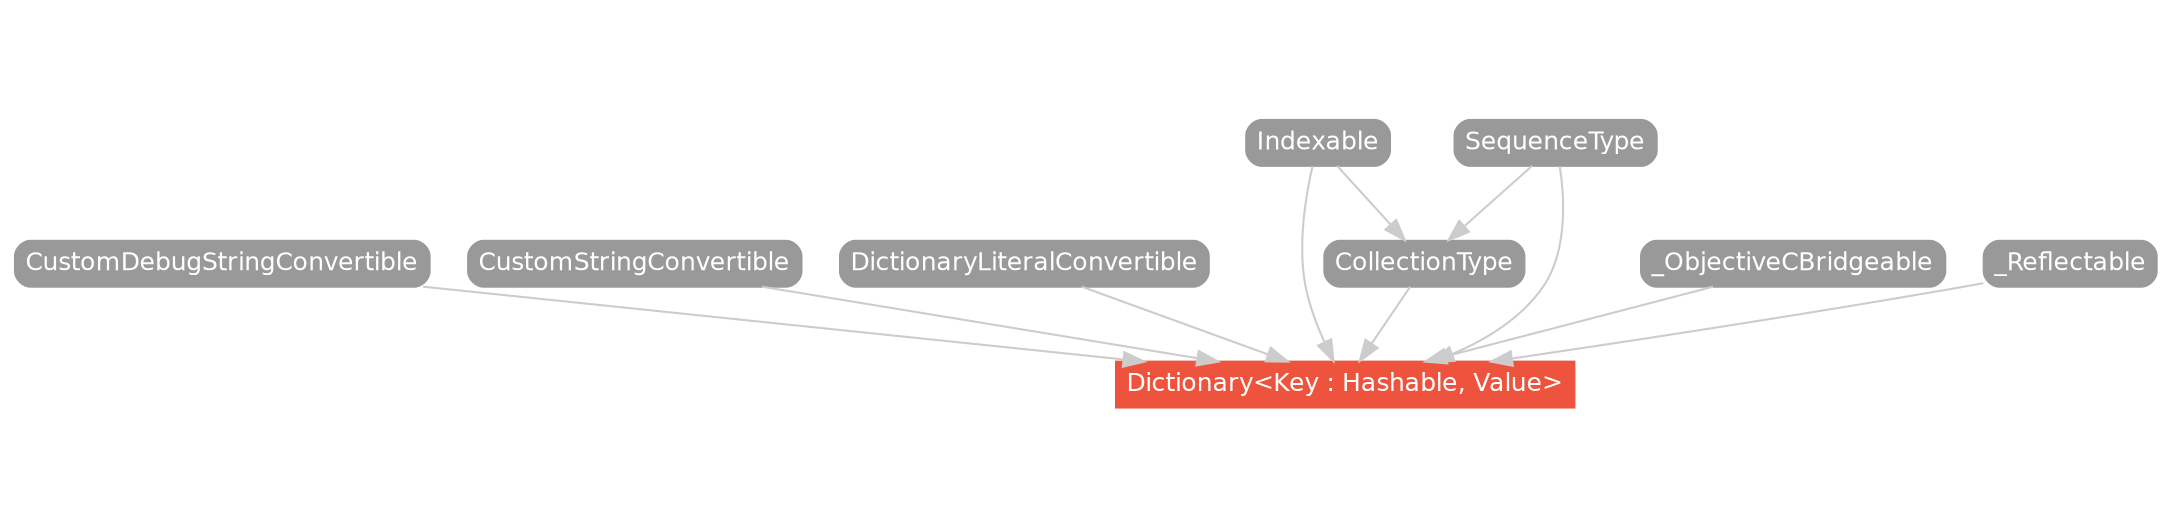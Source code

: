 strict digraph "Dictionary<Key : Hashable, Value> - Type Hierarchy - SwiftDoc.org" {
    pad="0.1,0.8"
    node [shape=box, style="filled,rounded", color="#999999", fillcolor="#999999", fontcolor=white, fontname=Helvetica, fontnames="Helvetica,sansserif", fontsize=12, margin="0.07,0.05", height="0.3"]
    edge [color="#cccccc"]
    "CollectionType" [URL="/protocol/CollectionType/"]
    "CustomDebugStringConvertible" [URL="/protocol/CustomDebugStringConvertible/"]
    "CustomStringConvertible" [URL="/protocol/CustomStringConvertible/"]
    "Dictionary<Key : Hashable, Value>" [URL="/type/Dictionary/", style="filled", fillcolor="#ee543d", color="#ee543d"]
    "DictionaryLiteralConvertible" [URL="/protocol/DictionaryLiteralConvertible/"]
    "Indexable" [URL="/protocol/Indexable/"]
    "SequenceType" [URL="/protocol/SequenceType/"]
    "_ObjectiveCBridgeable" [URL="/protocol/_ObjectiveCBridgeable/"]
    "_Reflectable" [URL="/protocol/_Reflectable/"]    "CollectionType" -> "Dictionary<Key : Hashable, Value>"
    "Indexable" -> "Dictionary<Key : Hashable, Value>"
    "SequenceType" -> "Dictionary<Key : Hashable, Value>"
    "DictionaryLiteralConvertible" -> "Dictionary<Key : Hashable, Value>"
    "CustomStringConvertible" -> "Dictionary<Key : Hashable, Value>"
    "CustomDebugStringConvertible" -> "Dictionary<Key : Hashable, Value>"
    "_Reflectable" -> "Dictionary<Key : Hashable, Value>"
    "_ObjectiveCBridgeable" -> "Dictionary<Key : Hashable, Value>"
    "Indexable" -> "CollectionType"
    "SequenceType" -> "CollectionType"
    subgraph Types {
        rank = max; "Dictionary<Key : Hashable, Value>";
    }
}